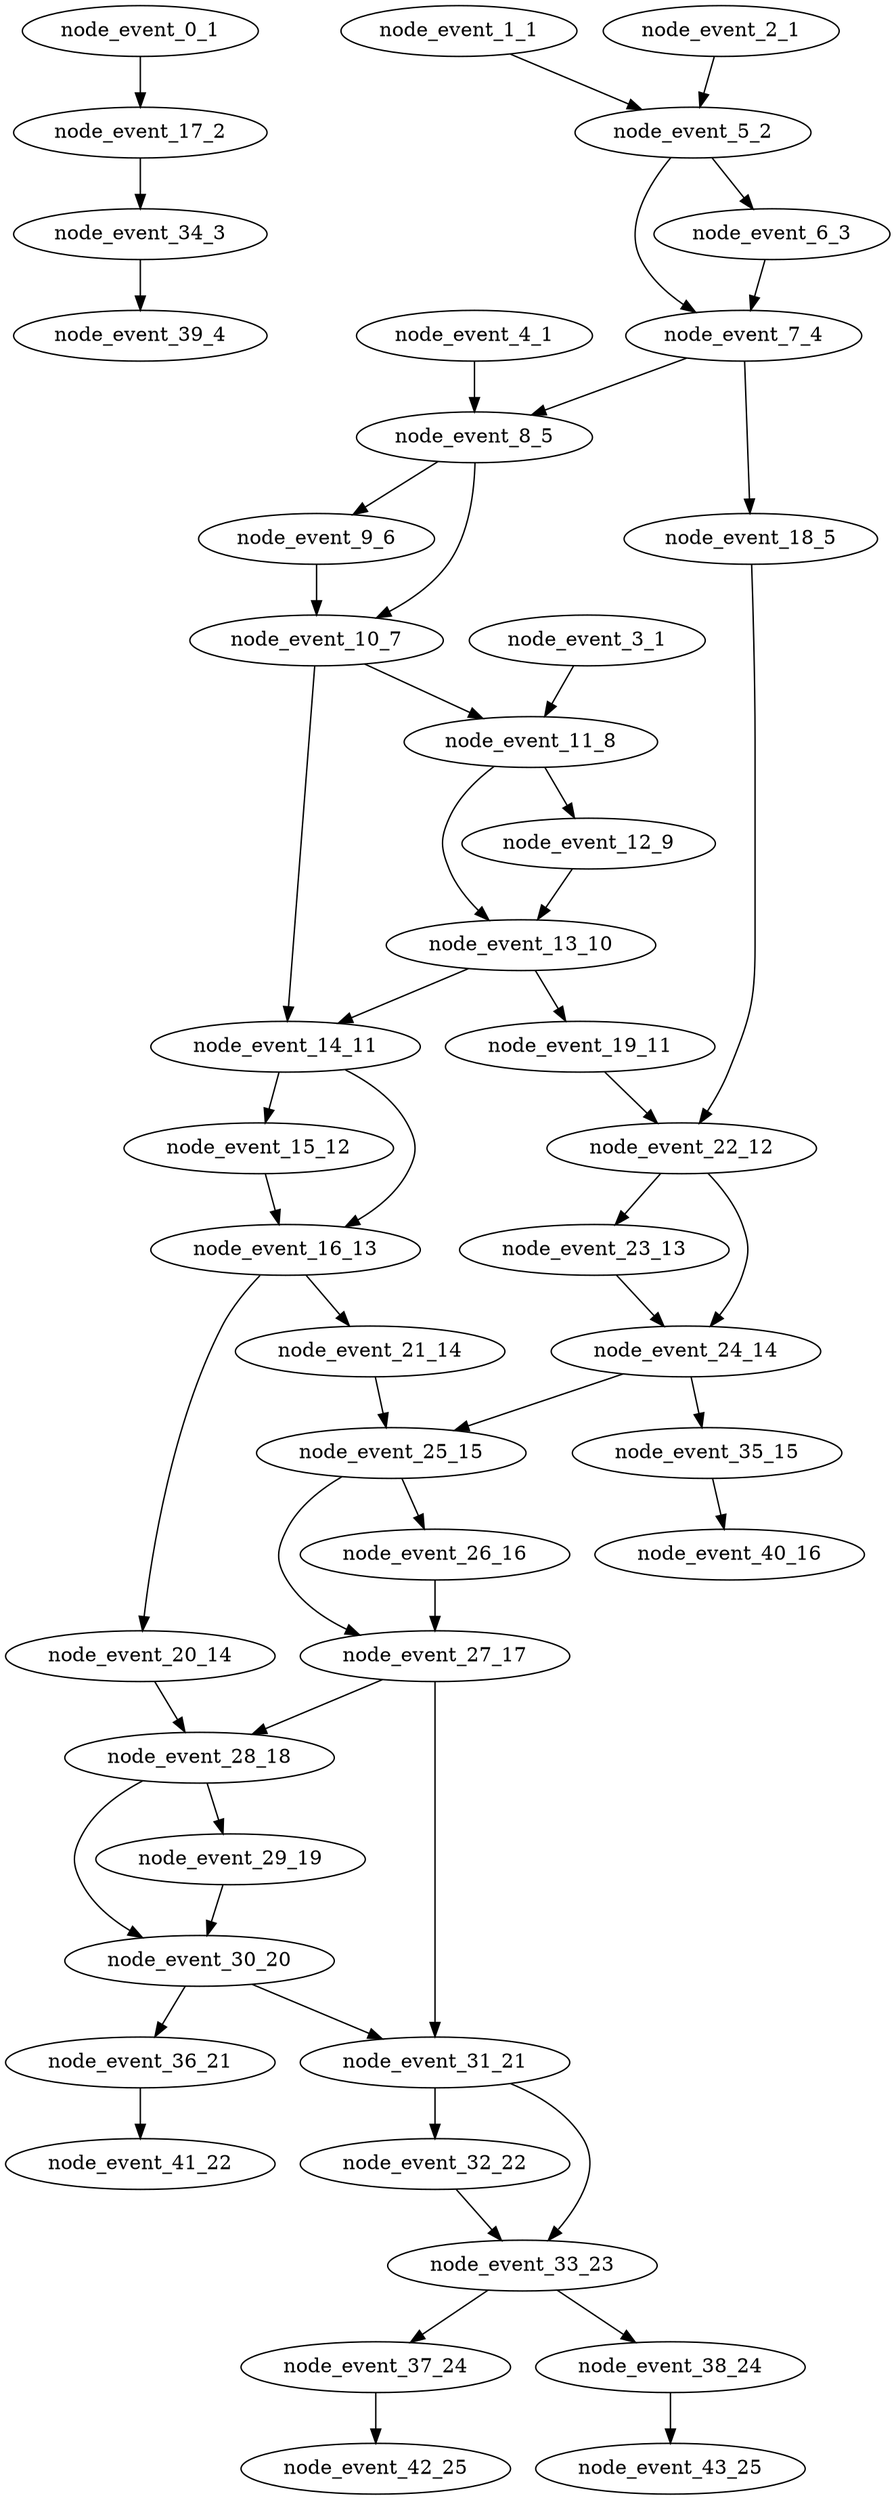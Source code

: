 digraph {
    node_event_0_1 [EventIndex="0" EventType="DotQasm.Scheduling.GateEvent" Depth="1" Dependencies="0" Latency="00:00:00.0010000" Priority="0.006"];
    node_event_1_1 [EventIndex="1" EventType="DotQasm.Scheduling.GateEvent" Depth="1" Dependencies="0" Latency="00:00:00.0010000" Priority="0.04100000000000002"];
    node_event_2_1 [EventIndex="2" EventType="DotQasm.Scheduling.GateEvent" Depth="1" Dependencies="0" Latency="00:00:00.0010000" Priority="0.04100000000000002"];
    node_event_3_1 [EventIndex="3" EventType="DotQasm.Scheduling.GateEvent" Depth="1" Dependencies="0" Latency="00:00:00.0010000" Priority="0.031000000000000014"];
    node_event_4_1 [EventIndex="4" EventType="DotQasm.Scheduling.GateEvent" Depth="1" Dependencies="0" Latency="00:00:00.0010000" Priority="0.03600000000000002"];
    node_event_5_2 [EventIndex="5" EventType="DotQasm.Scheduling.ControlledGateEvent" Depth="2" Dependencies="2" Latency="00:00:00.0020000" Priority="0.04000000000000002"];
    node_event_6_3 [EventIndex="6" EventType="DotQasm.Scheduling.GateEvent" Depth="3" Dependencies="3" Latency="00:00:00.0010000" Priority="0.03800000000000002"];
    node_event_7_4 [EventIndex="7" EventType="DotQasm.Scheduling.ControlledGateEvent" Depth="4" Dependencies="7" Latency="00:00:00.0020000" Priority="0.03700000000000002"];
    node_event_8_5 [EventIndex="8" EventType="DotQasm.Scheduling.ControlledGateEvent" Depth="5" Dependencies="9" Latency="00:00:00.0020000" Priority="0.03500000000000002"];
    node_event_9_6 [EventIndex="9" EventType="DotQasm.Scheduling.GateEvent" Depth="6" Dependencies="10" Latency="00:00:00.0010000" Priority="0.033000000000000015"];
    node_event_10_7 [EventIndex="10" EventType="DotQasm.Scheduling.ControlledGateEvent" Depth="7" Dependencies="21" Latency="00:00:00.0020000" Priority="0.032000000000000015"];
    node_event_11_8 [EventIndex="11" EventType="DotQasm.Scheduling.ControlledGateEvent" Depth="8" Dependencies="23" Latency="00:00:00.0020000" Priority="0.030000000000000013"];
    node_event_12_9 [EventIndex="12" EventType="DotQasm.Scheduling.GateEvent" Depth="9" Dependencies="24" Latency="00:00:00.0010000" Priority="0.02800000000000001"];
    node_event_13_10 [EventIndex="13" EventType="DotQasm.Scheduling.ControlledGateEvent" Depth="10" Dependencies="49" Latency="00:00:00.0020000" Priority="0.02700000000000001"];
    node_event_14_11 [EventIndex="14" EventType="DotQasm.Scheduling.ControlledGateEvent" Depth="11" Dependencies="72" Latency="00:00:00.0020000" Priority="0.02500000000000001"];
    node_event_15_12 [EventIndex="15" EventType="DotQasm.Scheduling.GateEvent" Depth="12" Dependencies="73" Latency="00:00:00.0010000" Priority="0.023000000000000007"];
    node_event_16_13 [EventIndex="16" EventType="DotQasm.Scheduling.ControlledGateEvent" Depth="13" Dependencies="147" Latency="00:00:00.0020000" Priority="0.022000000000000006"];
    node_event_17_2 [EventIndex="17" EventType="DotQasm.Scheduling.GateEvent" Depth="2" Dependencies="1" Latency="00:00:00.0010000" Priority="0.005"];
    node_event_18_5 [EventIndex="18" EventType="DotQasm.Scheduling.GateEvent" Depth="5" Dependencies="8" Latency="00:00:00.0010000" Priority="0.02500000000000001"];
    node_event_19_11 [EventIndex="19" EventType="DotQasm.Scheduling.GateEvent" Depth="11" Dependencies="50" Latency="00:00:00.0010000" Priority="0.02500000000000001"];
    node_event_20_14 [EventIndex="20" EventType="DotQasm.Scheduling.GateEvent" Depth="14" Dependencies="148" Latency="00:00:00.0010000" Priority="0.015"];
    node_event_21_14 [EventIndex="21" EventType="DotQasm.Scheduling.GateEvent" Depth="14" Dependencies="148" Latency="00:00:00.0010000" Priority="0.020000000000000004"];
    node_event_22_12 [EventIndex="22" EventType="DotQasm.Scheduling.ControlledGateEvent" Depth="12" Dependencies="60" Latency="00:00:00.0020000" Priority="0.024000000000000007"];
    node_event_23_13 [EventIndex="23" EventType="DotQasm.Scheduling.GateEvent" Depth="13" Dependencies="61" Latency="00:00:00.0010000" Priority="0.022000000000000006"];
    node_event_24_14 [EventIndex="24" EventType="DotQasm.Scheduling.ControlledGateEvent" Depth="14" Dependencies="123" Latency="00:00:00.0020000" Priority="0.021000000000000005"];
    node_event_25_15 [EventIndex="25" EventType="DotQasm.Scheduling.ControlledGateEvent" Depth="15" Dependencies="273" Latency="00:00:00.0020000" Priority="0.019000000000000003"];
    node_event_26_16 [EventIndex="26" EventType="DotQasm.Scheduling.GateEvent" Depth="16" Dependencies="274" Latency="00:00:00.0010000" Priority="0.017"];
    node_event_27_17 [EventIndex="27" EventType="DotQasm.Scheduling.ControlledGateEvent" Depth="17" Dependencies="549" Latency="00:00:00.0020000" Priority="0.016"];
    node_event_28_18 [EventIndex="28" EventType="DotQasm.Scheduling.ControlledGateEvent" Depth="18" Dependencies="699" Latency="00:00:00.0020000" Priority="0.014"];
    node_event_29_19 [EventIndex="29" EventType="DotQasm.Scheduling.GateEvent" Depth="19" Dependencies="700" Latency="00:00:00.0010000" Priority="0.012"];
    node_event_30_20 [EventIndex="30" EventType="DotQasm.Scheduling.ControlledGateEvent" Depth="20" Dependencies="1401" Latency="00:00:00.0020000" Priority="0.011000000000000001"];
    node_event_31_21 [EventIndex="31" EventType="DotQasm.Scheduling.ControlledGateEvent" Depth="21" Dependencies="1952" Latency="00:00:00.0020000" Priority="0.009000000000000001"];
    node_event_32_22 [EventIndex="32" EventType="DotQasm.Scheduling.GateEvent" Depth="22" Dependencies="1953" Latency="00:00:00.0010000" Priority="0.007"];
    node_event_33_23 [EventIndex="33" EventType="DotQasm.Scheduling.ControlledGateEvent" Depth="23" Dependencies="3907" Latency="00:00:00.0020000" Priority="0.006"];
    node_event_34_3 [EventIndex="34" EventType="DotQasm.Scheduling.GateEvent" Depth="3" Dependencies="2" Latency="00:00:00.0010000" Priority="0.004"];
    node_event_35_15 [EventIndex="35" EventType="DotQasm.Scheduling.GateEvent" Depth="15" Dependencies="124" Latency="00:00:00.0010000" Priority="0.004"];
    node_event_36_21 [EventIndex="36" EventType="DotQasm.Scheduling.GateEvent" Depth="21" Dependencies="1402" Latency="00:00:00.0010000" Priority="0.004"];
    node_event_37_24 [EventIndex="37" EventType="DotQasm.Scheduling.GateEvent" Depth="24" Dependencies="3908" Latency="00:00:00.0010000" Priority="0.004"];
    node_event_38_24 [EventIndex="38" EventType="DotQasm.Scheduling.GateEvent" Depth="24" Dependencies="3908" Latency="00:00:00.0010000" Priority="0.004"];
    node_event_39_4 [EventIndex="39" EventType="DotQasm.Scheduling.MeasurementEvent" Depth="4" Dependencies="3" Latency="00:00:00.0030000" Priority="0.003"];
    node_event_40_16 [EventIndex="40" EventType="DotQasm.Scheduling.MeasurementEvent" Depth="16" Dependencies="125" Latency="00:00:00.0030000" Priority="0.003"];
    node_event_41_22 [EventIndex="41" EventType="DotQasm.Scheduling.MeasurementEvent" Depth="22" Dependencies="1403" Latency="00:00:00.0030000" Priority="0.003"];
    node_event_42_25 [EventIndex="42" EventType="DotQasm.Scheduling.MeasurementEvent" Depth="25" Dependencies="3909" Latency="00:00:00.0030000" Priority="0.003"];
    node_event_43_25 [EventIndex="43" EventType="DotQasm.Scheduling.MeasurementEvent" Depth="25" Dependencies="3909" Latency="00:00:00.0030000" Priority="0.003"];
    node_event_0_1 -> node_event_17_2;
    node_event_1_1 -> node_event_5_2;
    node_event_2_1 -> node_event_5_2;
    node_event_3_1 -> node_event_11_8;
    node_event_4_1 -> node_event_8_5;
    node_event_5_2 -> node_event_6_3;
    node_event_5_2 -> node_event_7_4;
    node_event_6_3 -> node_event_7_4;
    node_event_7_4 -> node_event_8_5;
    node_event_7_4 -> node_event_18_5;
    node_event_8_5 -> node_event_9_6;
    node_event_8_5 -> node_event_10_7;
    node_event_9_6 -> node_event_10_7;
    node_event_10_7 -> node_event_11_8;
    node_event_10_7 -> node_event_14_11;
    node_event_11_8 -> node_event_12_9;
    node_event_11_8 -> node_event_13_10;
    node_event_12_9 -> node_event_13_10;
    node_event_13_10 -> node_event_14_11;
    node_event_13_10 -> node_event_19_11;
    node_event_14_11 -> node_event_15_12;
    node_event_14_11 -> node_event_16_13;
    node_event_15_12 -> node_event_16_13;
    node_event_16_13 -> node_event_20_14;
    node_event_16_13 -> node_event_21_14;
    node_event_17_2 -> node_event_34_3;
    node_event_18_5 -> node_event_22_12;
    node_event_19_11 -> node_event_22_12;
    node_event_20_14 -> node_event_28_18;
    node_event_21_14 -> node_event_25_15;
    node_event_22_12 -> node_event_23_13;
    node_event_22_12 -> node_event_24_14;
    node_event_23_13 -> node_event_24_14;
    node_event_24_14 -> node_event_25_15;
    node_event_24_14 -> node_event_35_15;
    node_event_25_15 -> node_event_26_16;
    node_event_25_15 -> node_event_27_17;
    node_event_26_16 -> node_event_27_17;
    node_event_27_17 -> node_event_28_18;
    node_event_27_17 -> node_event_31_21;
    node_event_28_18 -> node_event_29_19;
    node_event_28_18 -> node_event_30_20;
    node_event_29_19 -> node_event_30_20;
    node_event_30_20 -> node_event_31_21;
    node_event_30_20 -> node_event_36_21;
    node_event_31_21 -> node_event_32_22;
    node_event_31_21 -> node_event_33_23;
    node_event_32_22 -> node_event_33_23;
    node_event_33_23 -> node_event_37_24;
    node_event_33_23 -> node_event_38_24;
    node_event_34_3 -> node_event_39_4;
    node_event_35_15 -> node_event_40_16;
    node_event_36_21 -> node_event_41_22;
    node_event_37_24 -> node_event_42_25;
    node_event_38_24 -> node_event_43_25;
}

